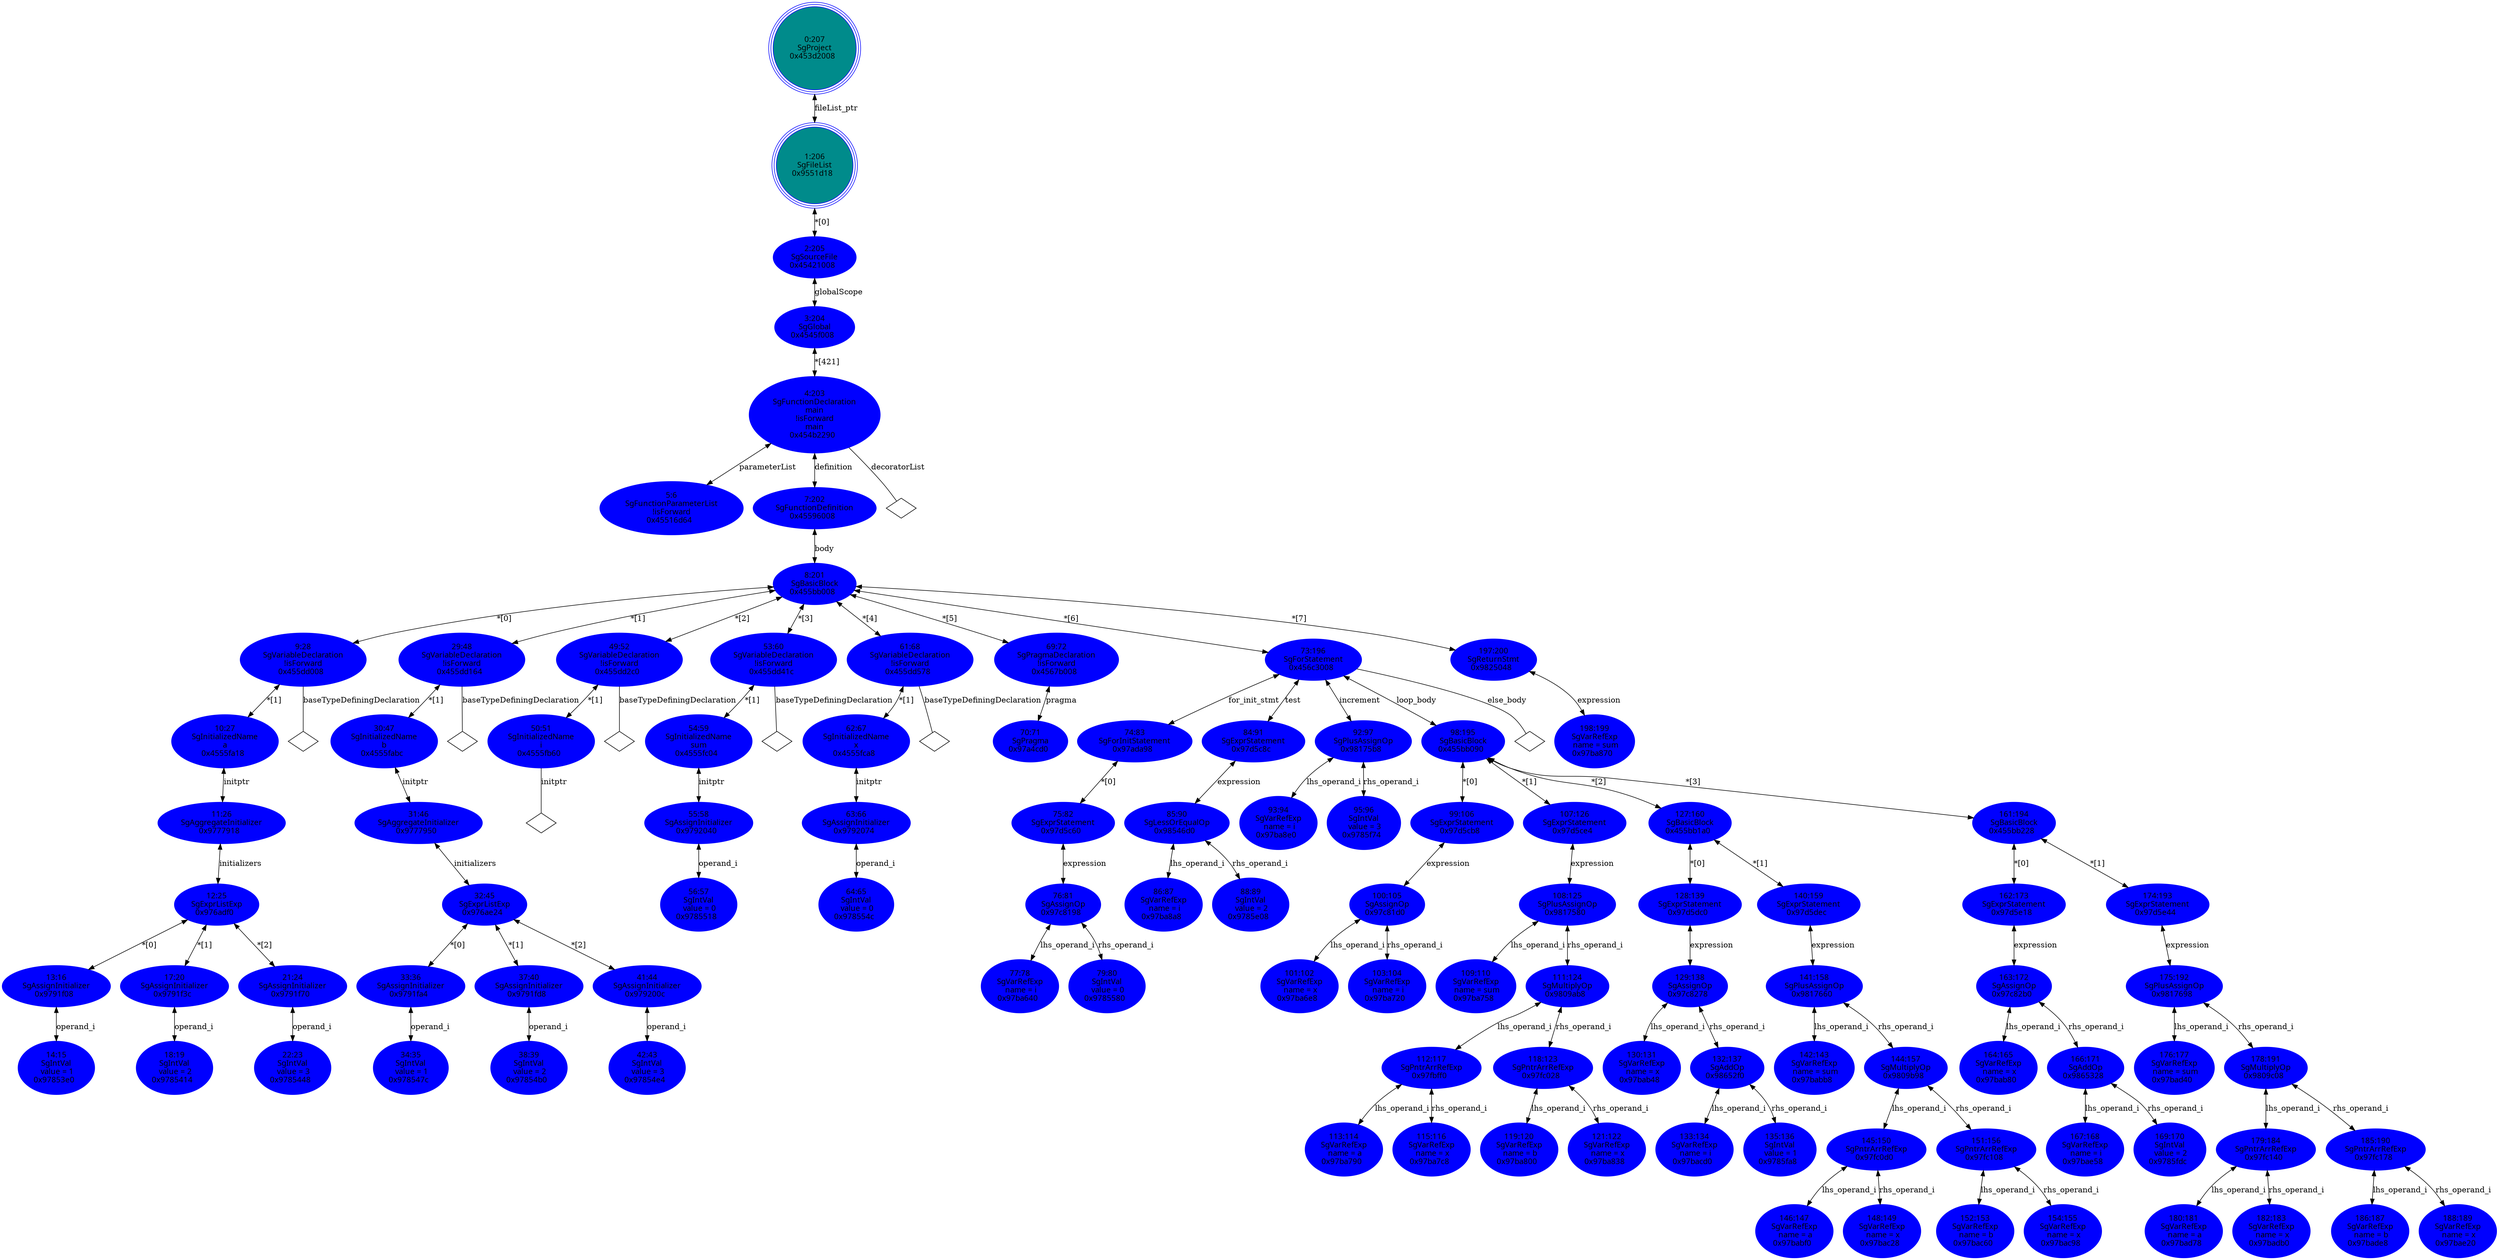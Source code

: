 digraph "GDOT/AST.dot" {
"0x45516d64"[label="5:6\nSgFunctionParameterList\n!isForward\n0x45516d64  " shape=ellipse,regular=0,URL="\N",tooltip="more info at \N",sides=6,peripheries=1,color="blue",fillcolor=blue1,fontname="7x13bold",fontcolor=black,style=filled];
"0x97853e0"[label="14:15\nSgIntVal\n value = 1\n0x97853e0  " shape=ellipse,regular=0,URL="\N",tooltip="more info at \N",sides=6,peripheries=1,color="blue",fillcolor=blue1,fontname="7x13bold",fontcolor=black,style=filled];
"0x9791f08"[label="13:16\nSgAssignInitializer\n0x9791f08  " shape=ellipse,regular=0,URL="\N",tooltip="more info at \N",sides=6,peripheries=1,color="blue",fillcolor=blue1,fontname="7x13bold",fontcolor=black,style=filled];
"0x9791f08" -> "0x97853e0"[label="operand_i" dir=both ];
"0x9785414"[label="18:19\nSgIntVal\n value = 2\n0x9785414  " shape=ellipse,regular=0,URL="\N",tooltip="more info at \N",sides=6,peripheries=1,color="blue",fillcolor=blue1,fontname="7x13bold",fontcolor=black,style=filled];
"0x9791f3c"[label="17:20\nSgAssignInitializer\n0x9791f3c  " shape=ellipse,regular=0,URL="\N",tooltip="more info at \N",sides=6,peripheries=1,color="blue",fillcolor=blue1,fontname="7x13bold",fontcolor=black,style=filled];
"0x9791f3c" -> "0x9785414"[label="operand_i" dir=both ];
"0x9785448"[label="22:23\nSgIntVal\n value = 3\n0x9785448  " shape=ellipse,regular=0,URL="\N",tooltip="more info at \N",sides=6,peripheries=1,color="blue",fillcolor=blue1,fontname="7x13bold",fontcolor=black,style=filled];
"0x9791f70"[label="21:24\nSgAssignInitializer\n0x9791f70  " shape=ellipse,regular=0,URL="\N",tooltip="more info at \N",sides=6,peripheries=1,color="blue",fillcolor=blue1,fontname="7x13bold",fontcolor=black,style=filled];
"0x9791f70" -> "0x9785448"[label="operand_i" dir=both ];
"0x976adf0"[label="12:25\nSgExprListExp\n0x976adf0  " shape=ellipse,regular=0,URL="\N",tooltip="more info at \N",sides=6,peripheries=1,color="blue",fillcolor=blue1,fontname="7x13bold",fontcolor=black,style=filled];
"0x976adf0" -> "0x9791f08"[label="*[0]" dir=both ];
"0x976adf0" -> "0x9791f3c"[label="*[1]" dir=both ];
"0x976adf0" -> "0x9791f70"[label="*[2]" dir=both ];
"0x9777918"[label="11:26\nSgAggregateInitializer\n0x9777918  " shape=ellipse,regular=0,URL="\N",tooltip="more info at \N",sides=6,peripheries=1,color="blue",fillcolor=blue1,fontname="7x13bold",fontcolor=black,style=filled];
"0x9777918" -> "0x976adf0"[label="initializers" dir=both ];
"0x4555fa18"[label="10:27\nSgInitializedName\na\n0x4555fa18  " shape=ellipse,regular=0,URL="\N",tooltip="more info at \N",sides=6,peripheries=1,color="blue",fillcolor=blue1,fontname="7x13bold",fontcolor=black,style=filled];
"0x4555fa18" -> "0x9777918"[label="initptr" dir=both ];
"0x455dd008"[label="9:28\nSgVariableDeclaration\n!isForward\n0x455dd008  " shape=ellipse,regular=0,URL="\N",tooltip="more info at \N",sides=6,peripheries=1,color="blue",fillcolor=blue1,fontname="7x13bold",fontcolor=black,style=filled];
"0x455dd008" -> "0x455dd008__baseTypeDefiningDeclaration__null"[label="baseTypeDefiningDeclaration" dir=none ];
"0x455dd008__baseTypeDefiningDeclaration__null"[label="" shape=diamond ];
"0x455dd008" -> "0x4555fa18"[label="*[1]" dir=both ];
"0x978547c"[label="34:35\nSgIntVal\n value = 1\n0x978547c  " shape=ellipse,regular=0,URL="\N",tooltip="more info at \N",sides=6,peripheries=1,color="blue",fillcolor=blue1,fontname="7x13bold",fontcolor=black,style=filled];
"0x9791fa4"[label="33:36\nSgAssignInitializer\n0x9791fa4  " shape=ellipse,regular=0,URL="\N",tooltip="more info at \N",sides=6,peripheries=1,color="blue",fillcolor=blue1,fontname="7x13bold",fontcolor=black,style=filled];
"0x9791fa4" -> "0x978547c"[label="operand_i" dir=both ];
"0x97854b0"[label="38:39\nSgIntVal\n value = 2\n0x97854b0  " shape=ellipse,regular=0,URL="\N",tooltip="more info at \N",sides=6,peripheries=1,color="blue",fillcolor=blue1,fontname="7x13bold",fontcolor=black,style=filled];
"0x9791fd8"[label="37:40\nSgAssignInitializer\n0x9791fd8  " shape=ellipse,regular=0,URL="\N",tooltip="more info at \N",sides=6,peripheries=1,color="blue",fillcolor=blue1,fontname="7x13bold",fontcolor=black,style=filled];
"0x9791fd8" -> "0x97854b0"[label="operand_i" dir=both ];
"0x97854e4"[label="42:43\nSgIntVal\n value = 3\n0x97854e4  " shape=ellipse,regular=0,URL="\N",tooltip="more info at \N",sides=6,peripheries=1,color="blue",fillcolor=blue1,fontname="7x13bold",fontcolor=black,style=filled];
"0x979200c"[label="41:44\nSgAssignInitializer\n0x979200c  " shape=ellipse,regular=0,URL="\N",tooltip="more info at \N",sides=6,peripheries=1,color="blue",fillcolor=blue1,fontname="7x13bold",fontcolor=black,style=filled];
"0x979200c" -> "0x97854e4"[label="operand_i" dir=both ];
"0x976ae24"[label="32:45\nSgExprListExp\n0x976ae24  " shape=ellipse,regular=0,URL="\N",tooltip="more info at \N",sides=6,peripheries=1,color="blue",fillcolor=blue1,fontname="7x13bold",fontcolor=black,style=filled];
"0x976ae24" -> "0x9791fa4"[label="*[0]" dir=both ];
"0x976ae24" -> "0x9791fd8"[label="*[1]" dir=both ];
"0x976ae24" -> "0x979200c"[label="*[2]" dir=both ];
"0x9777950"[label="31:46\nSgAggregateInitializer\n0x9777950  " shape=ellipse,regular=0,URL="\N",tooltip="more info at \N",sides=6,peripheries=1,color="blue",fillcolor=blue1,fontname="7x13bold",fontcolor=black,style=filled];
"0x9777950" -> "0x976ae24"[label="initializers" dir=both ];
"0x4555fabc"[label="30:47\nSgInitializedName\nb\n0x4555fabc  " shape=ellipse,regular=0,URL="\N",tooltip="more info at \N",sides=6,peripheries=1,color="blue",fillcolor=blue1,fontname="7x13bold",fontcolor=black,style=filled];
"0x4555fabc" -> "0x9777950"[label="initptr" dir=both ];
"0x455dd164"[label="29:48\nSgVariableDeclaration\n!isForward\n0x455dd164  " shape=ellipse,regular=0,URL="\N",tooltip="more info at \N",sides=6,peripheries=1,color="blue",fillcolor=blue1,fontname="7x13bold",fontcolor=black,style=filled];
"0x455dd164" -> "0x455dd164__baseTypeDefiningDeclaration__null"[label="baseTypeDefiningDeclaration" dir=none ];
"0x455dd164__baseTypeDefiningDeclaration__null"[label="" shape=diamond ];
"0x455dd164" -> "0x4555fabc"[label="*[1]" dir=both ];
"0x4555fb60"[label="50:51\nSgInitializedName\ni\n0x4555fb60  " shape=ellipse,regular=0,URL="\N",tooltip="more info at \N",sides=6,peripheries=1,color="blue",fillcolor=blue1,fontname="7x13bold",fontcolor=black,style=filled];
"0x4555fb60" -> "0x4555fb60__initptr__null"[label="initptr" dir=none ];
"0x4555fb60__initptr__null"[label="" shape=diamond ];
"0x455dd2c0"[label="49:52\nSgVariableDeclaration\n!isForward\n0x455dd2c0  " shape=ellipse,regular=0,URL="\N",tooltip="more info at \N",sides=6,peripheries=1,color="blue",fillcolor=blue1,fontname="7x13bold",fontcolor=black,style=filled];
"0x455dd2c0" -> "0x455dd2c0__baseTypeDefiningDeclaration__null"[label="baseTypeDefiningDeclaration" dir=none ];
"0x455dd2c0__baseTypeDefiningDeclaration__null"[label="" shape=diamond ];
"0x455dd2c0" -> "0x4555fb60"[label="*[1]" dir=both ];
"0x9785518"[label="56:57\nSgIntVal\n value = 0\n0x9785518  " shape=ellipse,regular=0,URL="\N",tooltip="more info at \N",sides=6,peripheries=1,color="blue",fillcolor=blue1,fontname="7x13bold",fontcolor=black,style=filled];
"0x9792040"[label="55:58\nSgAssignInitializer\n0x9792040  " shape=ellipse,regular=0,URL="\N",tooltip="more info at \N",sides=6,peripheries=1,color="blue",fillcolor=blue1,fontname="7x13bold",fontcolor=black,style=filled];
"0x9792040" -> "0x9785518"[label="operand_i" dir=both ];
"0x4555fc04"[label="54:59\nSgInitializedName\nsum\n0x4555fc04  " shape=ellipse,regular=0,URL="\N",tooltip="more info at \N",sides=6,peripheries=1,color="blue",fillcolor=blue1,fontname="7x13bold",fontcolor=black,style=filled];
"0x4555fc04" -> "0x9792040"[label="initptr" dir=both ];
"0x455dd41c"[label="53:60\nSgVariableDeclaration\n!isForward\n0x455dd41c  " shape=ellipse,regular=0,URL="\N",tooltip="more info at \N",sides=6,peripheries=1,color="blue",fillcolor=blue1,fontname="7x13bold",fontcolor=black,style=filled];
"0x455dd41c" -> "0x455dd41c__baseTypeDefiningDeclaration__null"[label="baseTypeDefiningDeclaration" dir=none ];
"0x455dd41c__baseTypeDefiningDeclaration__null"[label="" shape=diamond ];
"0x455dd41c" -> "0x4555fc04"[label="*[1]" dir=both ];
"0x978554c"[label="64:65\nSgIntVal\n value = 0\n0x978554c  " shape=ellipse,regular=0,URL="\N",tooltip="more info at \N",sides=6,peripheries=1,color="blue",fillcolor=blue1,fontname="7x13bold",fontcolor=black,style=filled];
"0x9792074"[label="63:66\nSgAssignInitializer\n0x9792074  " shape=ellipse,regular=0,URL="\N",tooltip="more info at \N",sides=6,peripheries=1,color="blue",fillcolor=blue1,fontname="7x13bold",fontcolor=black,style=filled];
"0x9792074" -> "0x978554c"[label="operand_i" dir=both ];
"0x4555fca8"[label="62:67\nSgInitializedName\nx\n0x4555fca8  " shape=ellipse,regular=0,URL="\N",tooltip="more info at \N",sides=6,peripheries=1,color="blue",fillcolor=blue1,fontname="7x13bold",fontcolor=black,style=filled];
"0x4555fca8" -> "0x9792074"[label="initptr" dir=both ];
"0x455dd578"[label="61:68\nSgVariableDeclaration\n!isForward\n0x455dd578  " shape=ellipse,regular=0,URL="\N",tooltip="more info at \N",sides=6,peripheries=1,color="blue",fillcolor=blue1,fontname="7x13bold",fontcolor=black,style=filled];
"0x455dd578" -> "0x455dd578__baseTypeDefiningDeclaration__null"[label="baseTypeDefiningDeclaration" dir=none ];
"0x455dd578__baseTypeDefiningDeclaration__null"[label="" shape=diamond ];
"0x455dd578" -> "0x4555fca8"[label="*[1]" dir=both ];
"0x97a4cd0"[label="70:71\nSgPragma\n0x97a4cd0  " shape=ellipse,regular=0,URL="\N",tooltip="more info at \N",sides=6,peripheries=1,color="blue",fillcolor=blue1,fontname="7x13bold",fontcolor=black,style=filled];
"0x4567b008"[label="69:72\nSgPragmaDeclaration\n!isForward\n0x4567b008  " shape=ellipse,regular=0,URL="\N",tooltip="more info at \N",sides=6,peripheries=1,color="blue",fillcolor=blue1,fontname="7x13bold",fontcolor=black,style=filled];
"0x4567b008" -> "0x97a4cd0"[label="pragma" dir=both ];
"0x97ba640"[label="77:78\nSgVarRefExp\n name = i\n0x97ba640  " shape=ellipse,regular=0,URL="\N",tooltip="more info at \N",sides=6,peripheries=1,color="blue",fillcolor=blue1,fontname="7x13bold",fontcolor=black,style=filled];
"0x9785580"[label="79:80\nSgIntVal\n value = 0\n0x9785580  " shape=ellipse,regular=0,URL="\N",tooltip="more info at \N",sides=6,peripheries=1,color="blue",fillcolor=blue1,fontname="7x13bold",fontcolor=black,style=filled];
"0x97c8198"[label="76:81\nSgAssignOp\n0x97c8198  " shape=ellipse,regular=0,URL="\N",tooltip="more info at \N",sides=6,peripheries=1,color="blue",fillcolor=blue1,fontname="7x13bold",fontcolor=black,style=filled];
"0x97c8198" -> "0x97ba640"[label="lhs_operand_i" dir=both ];
"0x97c8198" -> "0x9785580"[label="rhs_operand_i" dir=both ];
"0x97d5c60"[label="75:82\nSgExprStatement\n0x97d5c60  " shape=ellipse,regular=0,URL="\N",tooltip="more info at \N",sides=6,peripheries=1,color="blue",fillcolor=blue1,fontname="7x13bold",fontcolor=black,style=filled];
"0x97d5c60" -> "0x97c8198"[label="expression" dir=both ];
"0x97ada98"[label="74:83\nSgForInitStatement\n0x97ada98  " shape=ellipse,regular=0,URL="\N",tooltip="more info at \N",sides=6,peripheries=1,color="blue",fillcolor=blue1,fontname="7x13bold",fontcolor=black,style=filled];
"0x97ada98" -> "0x97d5c60"[label="*[0]" dir=both ];
"0x97ba8a8"[label="86:87\nSgVarRefExp\n name = i\n0x97ba8a8  " shape=ellipse,regular=0,URL="\N",tooltip="more info at \N",sides=6,peripheries=1,color="blue",fillcolor=blue1,fontname="7x13bold",fontcolor=black,style=filled];
"0x9785e08"[label="88:89\nSgIntVal\n value = 2\n0x9785e08  " shape=ellipse,regular=0,URL="\N",tooltip="more info at \N",sides=6,peripheries=1,color="blue",fillcolor=blue1,fontname="7x13bold",fontcolor=black,style=filled];
"0x98546d0"[label="85:90\nSgLessOrEqualOp\n0x98546d0  " shape=ellipse,regular=0,URL="\N",tooltip="more info at \N",sides=6,peripheries=1,color="blue",fillcolor=blue1,fontname="7x13bold",fontcolor=black,style=filled];
"0x98546d0" -> "0x97ba8a8"[label="lhs_operand_i" dir=both ];
"0x98546d0" -> "0x9785e08"[label="rhs_operand_i" dir=both ];
"0x97d5c8c"[label="84:91\nSgExprStatement\n0x97d5c8c  " shape=ellipse,regular=0,URL="\N",tooltip="more info at \N",sides=6,peripheries=1,color="blue",fillcolor=blue1,fontname="7x13bold",fontcolor=black,style=filled];
"0x97d5c8c" -> "0x98546d0"[label="expression" dir=both ];
"0x97ba8e0"[label="93:94\nSgVarRefExp\n name = i\n0x97ba8e0  " shape=ellipse,regular=0,URL="\N",tooltip="more info at \N",sides=6,peripheries=1,color="blue",fillcolor=blue1,fontname="7x13bold",fontcolor=black,style=filled];
"0x9785f74"[label="95:96\nSgIntVal\n value = 3\n0x9785f74  " shape=ellipse,regular=0,URL="\N",tooltip="more info at \N",sides=6,peripheries=1,color="blue",fillcolor=blue1,fontname="7x13bold",fontcolor=black,style=filled];
"0x98175b8"[label="92:97\nSgPlusAssignOp\n0x98175b8  " shape=ellipse,regular=0,URL="\N",tooltip="more info at \N",sides=6,peripheries=1,color="blue",fillcolor=blue1,fontname="7x13bold",fontcolor=black,style=filled];
"0x98175b8" -> "0x97ba8e0"[label="lhs_operand_i" dir=both ];
"0x98175b8" -> "0x9785f74"[label="rhs_operand_i" dir=both ];
"0x97ba6e8"[label="101:102\nSgVarRefExp\n name = x\n0x97ba6e8  " shape=ellipse,regular=0,URL="\N",tooltip="more info at \N",sides=6,peripheries=1,color="blue",fillcolor=blue1,fontname="7x13bold",fontcolor=black,style=filled];
"0x97ba720"[label="103:104\nSgVarRefExp\n name = i\n0x97ba720  " shape=ellipse,regular=0,URL="\N",tooltip="more info at \N",sides=6,peripheries=1,color="blue",fillcolor=blue1,fontname="7x13bold",fontcolor=black,style=filled];
"0x97c81d0"[label="100:105\nSgAssignOp\n0x97c81d0  " shape=ellipse,regular=0,URL="\N",tooltip="more info at \N",sides=6,peripheries=1,color="blue",fillcolor=blue1,fontname="7x13bold",fontcolor=black,style=filled];
"0x97c81d0" -> "0x97ba6e8"[label="lhs_operand_i" dir=both ];
"0x97c81d0" -> "0x97ba720"[label="rhs_operand_i" dir=both ];
"0x97d5cb8"[label="99:106\nSgExprStatement\n0x97d5cb8  " shape=ellipse,regular=0,URL="\N",tooltip="more info at \N",sides=6,peripheries=1,color="blue",fillcolor=blue1,fontname="7x13bold",fontcolor=black,style=filled];
"0x97d5cb8" -> "0x97c81d0"[label="expression" dir=both ];
"0x97ba758"[label="109:110\nSgVarRefExp\n name = sum\n0x97ba758  " shape=ellipse,regular=0,URL="\N",tooltip="more info at \N",sides=6,peripheries=1,color="blue",fillcolor=blue1,fontname="7x13bold",fontcolor=black,style=filled];
"0x97ba790"[label="113:114\nSgVarRefExp\n name = a\n0x97ba790  " shape=ellipse,regular=0,URL="\N",tooltip="more info at \N",sides=6,peripheries=1,color="blue",fillcolor=blue1,fontname="7x13bold",fontcolor=black,style=filled];
"0x97ba7c8"[label="115:116\nSgVarRefExp\n name = x\n0x97ba7c8  " shape=ellipse,regular=0,URL="\N",tooltip="more info at \N",sides=6,peripheries=1,color="blue",fillcolor=blue1,fontname="7x13bold",fontcolor=black,style=filled];
"0x97fbff0"[label="112:117\nSgPntrArrRefExp\n0x97fbff0  " shape=ellipse,regular=0,URL="\N",tooltip="more info at \N",sides=6,peripheries=1,color="blue",fillcolor=blue1,fontname="7x13bold",fontcolor=black,style=filled];
"0x97fbff0" -> "0x97ba790"[label="lhs_operand_i" dir=both ];
"0x97fbff0" -> "0x97ba7c8"[label="rhs_operand_i" dir=both ];
"0x97ba800"[label="119:120\nSgVarRefExp\n name = b\n0x97ba800  " shape=ellipse,regular=0,URL="\N",tooltip="more info at \N",sides=6,peripheries=1,color="blue",fillcolor=blue1,fontname="7x13bold",fontcolor=black,style=filled];
"0x97ba838"[label="121:122\nSgVarRefExp\n name = x\n0x97ba838  " shape=ellipse,regular=0,URL="\N",tooltip="more info at \N",sides=6,peripheries=1,color="blue",fillcolor=blue1,fontname="7x13bold",fontcolor=black,style=filled];
"0x97fc028"[label="118:123\nSgPntrArrRefExp\n0x97fc028  " shape=ellipse,regular=0,URL="\N",tooltip="more info at \N",sides=6,peripheries=1,color="blue",fillcolor=blue1,fontname="7x13bold",fontcolor=black,style=filled];
"0x97fc028" -> "0x97ba800"[label="lhs_operand_i" dir=both ];
"0x97fc028" -> "0x97ba838"[label="rhs_operand_i" dir=both ];
"0x9809ab8"[label="111:124\nSgMultiplyOp\n0x9809ab8  " shape=ellipse,regular=0,URL="\N",tooltip="more info at \N",sides=6,peripheries=1,color="blue",fillcolor=blue1,fontname="7x13bold",fontcolor=black,style=filled];
"0x9809ab8" -> "0x97fbff0"[label="lhs_operand_i" dir=both ];
"0x9809ab8" -> "0x97fc028"[label="rhs_operand_i" dir=both ];
"0x9817580"[label="108:125\nSgPlusAssignOp\n0x9817580  " shape=ellipse,regular=0,URL="\N",tooltip="more info at \N",sides=6,peripheries=1,color="blue",fillcolor=blue1,fontname="7x13bold",fontcolor=black,style=filled];
"0x9817580" -> "0x97ba758"[label="lhs_operand_i" dir=both ];
"0x9817580" -> "0x9809ab8"[label="rhs_operand_i" dir=both ];
"0x97d5ce4"[label="107:126\nSgExprStatement\n0x97d5ce4  " shape=ellipse,regular=0,URL="\N",tooltip="more info at \N",sides=6,peripheries=1,color="blue",fillcolor=blue1,fontname="7x13bold",fontcolor=black,style=filled];
"0x97d5ce4" -> "0x9817580"[label="expression" dir=both ];
"0x97bab48"[label="130:131\nSgVarRefExp\n name = x\n0x97bab48  " shape=ellipse,regular=0,URL="\N",tooltip="more info at \N",sides=6,peripheries=1,color="blue",fillcolor=blue1,fontname="7x13bold",fontcolor=black,style=filled];
"0x97bacd0"[label="133:134\nSgVarRefExp\n name = i\n0x97bacd0  " shape=ellipse,regular=0,URL="\N",tooltip="more info at \N",sides=6,peripheries=1,color="blue",fillcolor=blue1,fontname="7x13bold",fontcolor=black,style=filled];
"0x9785fa8"[label="135:136\nSgIntVal\n value = 1\n0x9785fa8  " shape=ellipse,regular=0,URL="\N",tooltip="more info at \N",sides=6,peripheries=1,color="blue",fillcolor=blue1,fontname="7x13bold",fontcolor=black,style=filled];
"0x98652f0"[label="132:137\nSgAddOp\n0x98652f0  " shape=ellipse,regular=0,URL="\N",tooltip="more info at \N",sides=6,peripheries=1,color="blue",fillcolor=blue1,fontname="7x13bold",fontcolor=black,style=filled];
"0x98652f0" -> "0x97bacd0"[label="lhs_operand_i" dir=both ];
"0x98652f0" -> "0x9785fa8"[label="rhs_operand_i" dir=both ];
"0x97c8278"[label="129:138\nSgAssignOp\n0x97c8278  " shape=ellipse,regular=0,URL="\N",tooltip="more info at \N",sides=6,peripheries=1,color="blue",fillcolor=blue1,fontname="7x13bold",fontcolor=black,style=filled];
"0x97c8278" -> "0x97bab48"[label="lhs_operand_i" dir=both ];
"0x97c8278" -> "0x98652f0"[label="rhs_operand_i" dir=both ];
"0x97d5dc0"[label="128:139\nSgExprStatement\n0x97d5dc0  " shape=ellipse,regular=0,URL="\N",tooltip="more info at \N",sides=6,peripheries=1,color="blue",fillcolor=blue1,fontname="7x13bold",fontcolor=black,style=filled];
"0x97d5dc0" -> "0x97c8278"[label="expression" dir=both ];
"0x97babb8"[label="142:143\nSgVarRefExp\n name = sum\n0x97babb8  " shape=ellipse,regular=0,URL="\N",tooltip="more info at \N",sides=6,peripheries=1,color="blue",fillcolor=blue1,fontname="7x13bold",fontcolor=black,style=filled];
"0x97babf0"[label="146:147\nSgVarRefExp\n name = a\n0x97babf0  " shape=ellipse,regular=0,URL="\N",tooltip="more info at \N",sides=6,peripheries=1,color="blue",fillcolor=blue1,fontname="7x13bold",fontcolor=black,style=filled];
"0x97bac28"[label="148:149\nSgVarRefExp\n name = x\n0x97bac28  " shape=ellipse,regular=0,URL="\N",tooltip="more info at \N",sides=6,peripheries=1,color="blue",fillcolor=blue1,fontname="7x13bold",fontcolor=black,style=filled];
"0x97fc0d0"[label="145:150\nSgPntrArrRefExp\n0x97fc0d0  " shape=ellipse,regular=0,URL="\N",tooltip="more info at \N",sides=6,peripheries=1,color="blue",fillcolor=blue1,fontname="7x13bold",fontcolor=black,style=filled];
"0x97fc0d0" -> "0x97babf0"[label="lhs_operand_i" dir=both ];
"0x97fc0d0" -> "0x97bac28"[label="rhs_operand_i" dir=both ];
"0x97bac60"[label="152:153\nSgVarRefExp\n name = b\n0x97bac60  " shape=ellipse,regular=0,URL="\N",tooltip="more info at \N",sides=6,peripheries=1,color="blue",fillcolor=blue1,fontname="7x13bold",fontcolor=black,style=filled];
"0x97bac98"[label="154:155\nSgVarRefExp\n name = x\n0x97bac98  " shape=ellipse,regular=0,URL="\N",tooltip="more info at \N",sides=6,peripheries=1,color="blue",fillcolor=blue1,fontname="7x13bold",fontcolor=black,style=filled];
"0x97fc108"[label="151:156\nSgPntrArrRefExp\n0x97fc108  " shape=ellipse,regular=0,URL="\N",tooltip="more info at \N",sides=6,peripheries=1,color="blue",fillcolor=blue1,fontname="7x13bold",fontcolor=black,style=filled];
"0x97fc108" -> "0x97bac60"[label="lhs_operand_i" dir=both ];
"0x97fc108" -> "0x97bac98"[label="rhs_operand_i" dir=both ];
"0x9809b98"[label="144:157\nSgMultiplyOp\n0x9809b98  " shape=ellipse,regular=0,URL="\N",tooltip="more info at \N",sides=6,peripheries=1,color="blue",fillcolor=blue1,fontname="7x13bold",fontcolor=black,style=filled];
"0x9809b98" -> "0x97fc0d0"[label="lhs_operand_i" dir=both ];
"0x9809b98" -> "0x97fc108"[label="rhs_operand_i" dir=both ];
"0x9817660"[label="141:158\nSgPlusAssignOp\n0x9817660  " shape=ellipse,regular=0,URL="\N",tooltip="more info at \N",sides=6,peripheries=1,color="blue",fillcolor=blue1,fontname="7x13bold",fontcolor=black,style=filled];
"0x9817660" -> "0x97babb8"[label="lhs_operand_i" dir=both ];
"0x9817660" -> "0x9809b98"[label="rhs_operand_i" dir=both ];
"0x97d5dec"[label="140:159\nSgExprStatement\n0x97d5dec  " shape=ellipse,regular=0,URL="\N",tooltip="more info at \N",sides=6,peripheries=1,color="blue",fillcolor=blue1,fontname="7x13bold",fontcolor=black,style=filled];
"0x97d5dec" -> "0x9817660"[label="expression" dir=both ];
"0x455bb1a0"[label="127:160\nSgBasicBlock\n0x455bb1a0  " shape=ellipse,regular=0,URL="\N",tooltip="more info at \N",sides=6,peripheries=1,color="blue",fillcolor=blue1,fontname="7x13bold",fontcolor=black,style=filled];
"0x455bb1a0" -> "0x97d5dc0"[label="*[0]" dir=both ];
"0x455bb1a0" -> "0x97d5dec"[label="*[1]" dir=both ];
"0x97bab80"[label="164:165\nSgVarRefExp\n name = x\n0x97bab80  " shape=ellipse,regular=0,URL="\N",tooltip="more info at \N",sides=6,peripheries=1,color="blue",fillcolor=blue1,fontname="7x13bold",fontcolor=black,style=filled];
"0x97bae58"[label="167:168\nSgVarRefExp\n name = i\n0x97bae58  " shape=ellipse,regular=0,URL="\N",tooltip="more info at \N",sides=6,peripheries=1,color="blue",fillcolor=blue1,fontname="7x13bold",fontcolor=black,style=filled];
"0x9785fdc"[label="169:170\nSgIntVal\n value = 2\n0x9785fdc  " shape=ellipse,regular=0,URL="\N",tooltip="more info at \N",sides=6,peripheries=1,color="blue",fillcolor=blue1,fontname="7x13bold",fontcolor=black,style=filled];
"0x9865328"[label="166:171\nSgAddOp\n0x9865328  " shape=ellipse,regular=0,URL="\N",tooltip="more info at \N",sides=6,peripheries=1,color="blue",fillcolor=blue1,fontname="7x13bold",fontcolor=black,style=filled];
"0x9865328" -> "0x97bae58"[label="lhs_operand_i" dir=both ];
"0x9865328" -> "0x9785fdc"[label="rhs_operand_i" dir=both ];
"0x97c82b0"[label="163:172\nSgAssignOp\n0x97c82b0  " shape=ellipse,regular=0,URL="\N",tooltip="more info at \N",sides=6,peripheries=1,color="blue",fillcolor=blue1,fontname="7x13bold",fontcolor=black,style=filled];
"0x97c82b0" -> "0x97bab80"[label="lhs_operand_i" dir=both ];
"0x97c82b0" -> "0x9865328"[label="rhs_operand_i" dir=both ];
"0x97d5e18"[label="162:173\nSgExprStatement\n0x97d5e18  " shape=ellipse,regular=0,URL="\N",tooltip="more info at \N",sides=6,peripheries=1,color="blue",fillcolor=blue1,fontname="7x13bold",fontcolor=black,style=filled];
"0x97d5e18" -> "0x97c82b0"[label="expression" dir=both ];
"0x97bad40"[label="176:177\nSgVarRefExp\n name = sum\n0x97bad40  " shape=ellipse,regular=0,URL="\N",tooltip="more info at \N",sides=6,peripheries=1,color="blue",fillcolor=blue1,fontname="7x13bold",fontcolor=black,style=filled];
"0x97bad78"[label="180:181\nSgVarRefExp\n name = a\n0x97bad78  " shape=ellipse,regular=0,URL="\N",tooltip="more info at \N",sides=6,peripheries=1,color="blue",fillcolor=blue1,fontname="7x13bold",fontcolor=black,style=filled];
"0x97badb0"[label="182:183\nSgVarRefExp\n name = x\n0x97badb0  " shape=ellipse,regular=0,URL="\N",tooltip="more info at \N",sides=6,peripheries=1,color="blue",fillcolor=blue1,fontname="7x13bold",fontcolor=black,style=filled];
"0x97fc140"[label="179:184\nSgPntrArrRefExp\n0x97fc140  " shape=ellipse,regular=0,URL="\N",tooltip="more info at \N",sides=6,peripheries=1,color="blue",fillcolor=blue1,fontname="7x13bold",fontcolor=black,style=filled];
"0x97fc140" -> "0x97bad78"[label="lhs_operand_i" dir=both ];
"0x97fc140" -> "0x97badb0"[label="rhs_operand_i" dir=both ];
"0x97bade8"[label="186:187\nSgVarRefExp\n name = b\n0x97bade8  " shape=ellipse,regular=0,URL="\N",tooltip="more info at \N",sides=6,peripheries=1,color="blue",fillcolor=blue1,fontname="7x13bold",fontcolor=black,style=filled];
"0x97bae20"[label="188:189\nSgVarRefExp\n name = x\n0x97bae20  " shape=ellipse,regular=0,URL="\N",tooltip="more info at \N",sides=6,peripheries=1,color="blue",fillcolor=blue1,fontname="7x13bold",fontcolor=black,style=filled];
"0x97fc178"[label="185:190\nSgPntrArrRefExp\n0x97fc178  " shape=ellipse,regular=0,URL="\N",tooltip="more info at \N",sides=6,peripheries=1,color="blue",fillcolor=blue1,fontname="7x13bold",fontcolor=black,style=filled];
"0x97fc178" -> "0x97bade8"[label="lhs_operand_i" dir=both ];
"0x97fc178" -> "0x97bae20"[label="rhs_operand_i" dir=both ];
"0x9809c08"[label="178:191\nSgMultiplyOp\n0x9809c08  " shape=ellipse,regular=0,URL="\N",tooltip="more info at \N",sides=6,peripheries=1,color="blue",fillcolor=blue1,fontname="7x13bold",fontcolor=black,style=filled];
"0x9809c08" -> "0x97fc140"[label="lhs_operand_i" dir=both ];
"0x9809c08" -> "0x97fc178"[label="rhs_operand_i" dir=both ];
"0x9817698"[label="175:192\nSgPlusAssignOp\n0x9817698  " shape=ellipse,regular=0,URL="\N",tooltip="more info at \N",sides=6,peripheries=1,color="blue",fillcolor=blue1,fontname="7x13bold",fontcolor=black,style=filled];
"0x9817698" -> "0x97bad40"[label="lhs_operand_i" dir=both ];
"0x9817698" -> "0x9809c08"[label="rhs_operand_i" dir=both ];
"0x97d5e44"[label="174:193\nSgExprStatement\n0x97d5e44  " shape=ellipse,regular=0,URL="\N",tooltip="more info at \N",sides=6,peripheries=1,color="blue",fillcolor=blue1,fontname="7x13bold",fontcolor=black,style=filled];
"0x97d5e44" -> "0x9817698"[label="expression" dir=both ];
"0x455bb228"[label="161:194\nSgBasicBlock\n0x455bb228  " shape=ellipse,regular=0,URL="\N",tooltip="more info at \N",sides=6,peripheries=1,color="blue",fillcolor=blue1,fontname="7x13bold",fontcolor=black,style=filled];
"0x455bb228" -> "0x97d5e18"[label="*[0]" dir=both ];
"0x455bb228" -> "0x97d5e44"[label="*[1]" dir=both ];
"0x455bb090"[label="98:195\nSgBasicBlock\n0x455bb090  " shape=ellipse,regular=0,URL="\N",tooltip="more info at \N",sides=6,peripheries=1,color="blue",fillcolor=blue1,fontname="7x13bold",fontcolor=black,style=filled];
"0x455bb090" -> "0x97d5cb8"[label="*[0]" dir=both ];
"0x455bb090" -> "0x97d5ce4"[label="*[1]" dir=both ];
"0x455bb090" -> "0x455bb1a0"[label="*[2]" dir=both ];
"0x455bb090" -> "0x455bb228"[label="*[3]" dir=both ];
"0x456c3008"[label="73:196\nSgForStatement\n0x456c3008  " shape=ellipse,regular=0,URL="\N",tooltip="more info at \N",sides=6,peripheries=1,color="blue",fillcolor=blue1,fontname="7x13bold",fontcolor=black,style=filled];
"0x456c3008" -> "0x97ada98"[label="for_init_stmt" dir=both ];
"0x456c3008" -> "0x97d5c8c"[label="test" dir=both ];
"0x456c3008" -> "0x98175b8"[label="increment" dir=both ];
"0x456c3008" -> "0x455bb090"[label="loop_body" dir=both ];
"0x456c3008" -> "0x456c3008__else_body__null"[label="else_body" dir=none ];
"0x456c3008__else_body__null"[label="" shape=diamond ];
"0x97ba870"[label="198:199\nSgVarRefExp\n name = sum\n0x97ba870  " shape=ellipse,regular=0,URL="\N",tooltip="more info at \N",sides=6,peripheries=1,color="blue",fillcolor=blue1,fontname="7x13bold",fontcolor=black,style=filled];
"0x9825048"[label="197:200\nSgReturnStmt\n0x9825048  " shape=ellipse,regular=0,URL="\N",tooltip="more info at \N",sides=6,peripheries=1,color="blue",fillcolor=blue1,fontname="7x13bold",fontcolor=black,style=filled];
"0x9825048" -> "0x97ba870"[label="expression" dir=both ];
"0x455bb008"[label="8:201\nSgBasicBlock\n0x455bb008  " shape=ellipse,regular=0,URL="\N",tooltip="more info at \N",sides=6,peripheries=1,color="blue",fillcolor=blue1,fontname="7x13bold",fontcolor=black,style=filled];
"0x455bb008" -> "0x455dd008"[label="*[0]" dir=both ];
"0x455bb008" -> "0x455dd164"[label="*[1]" dir=both ];
"0x455bb008" -> "0x455dd2c0"[label="*[2]" dir=both ];
"0x455bb008" -> "0x455dd41c"[label="*[3]" dir=both ];
"0x455bb008" -> "0x455dd578"[label="*[4]" dir=both ];
"0x455bb008" -> "0x4567b008"[label="*[5]" dir=both ];
"0x455bb008" -> "0x456c3008"[label="*[6]" dir=both ];
"0x455bb008" -> "0x9825048"[label="*[7]" dir=both ];
"0x45596008"[label="7:202\nSgFunctionDefinition\n0x45596008  " shape=ellipse,regular=0,URL="\N",tooltip="more info at \N",sides=6,peripheries=1,color="blue",fillcolor=blue1,fontname="7x13bold",fontcolor=black,style=filled];
"0x45596008" -> "0x455bb008"[label="body" dir=both ];
"0x454b2290"[label="4:203\nSgFunctionDeclaration\nmain\n!isForward\nmain\n0x454b2290  " shape=ellipse,regular=0,URL="\N",tooltip="more info at \N",sides=6,peripheries=1,color="blue",fillcolor=blue1,fontname="7x13bold",fontcolor=black,style=filled];
"0x454b2290" -> "0x45516d64"[label="parameterList" dir=both ];
"0x454b2290" -> "0x454b2290__decoratorList__null"[label="decoratorList" dir=none ];
"0x454b2290__decoratorList__null"[label="" shape=diamond ];
"0x454b2290" -> "0x45596008"[label="definition" dir=both ];
"0x4545f008"[label="3:204\nSgGlobal\n0x4545f008  " shape=ellipse,regular=0,URL="\N",tooltip="more info at \N",sides=6,peripheries=1,color="blue",fillcolor=blue1,fontname="7x13bold",fontcolor=black,style=filled];
"0x4545f008" -> "0x454b2290"[label="*[421]" dir=both ];
"0x45421008"[label="2:205\nSgSourceFile\n0x45421008  " shape=ellipse,regular=0,URL="\N",tooltip="more info at \N",sides=6,peripheries=1,color="blue",fillcolor=blue1,fontname="7x13bold",fontcolor=black,style=filled];
"0x45421008" -> "0x4545f008"[label="globalScope" dir=both ];
"0x9551d18"[label="1:206\nSgFileList\n0x9551d18  " shape=circle,regular=0,URL="\N",tooltip="more info at \N",sides=6,peripheries=3,color="blue",fillcolor=cyan4,fontname="12x24bold",fontcolor=black,style=filled];
"0x9551d18" -> "0x45421008"[label="*[0]" dir=both ];
"0x453d2008"[label="0:207\nSgProject\n0x453d2008  " shape=circle,regular=0,URL="\N",tooltip="more info at \N",sides=6,peripheries=3,color="blue",fillcolor=cyan4,fontname="12x24bold",fontcolor=black,style=filled];
"0x453d2008" -> "0x9551d18"[label="fileList_ptr" dir=both ];
}
